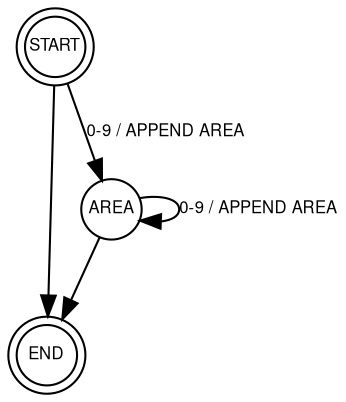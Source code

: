 digraph instruction_size {
	
    fontname="Helvetica,Arial,sans-serif"
	
    node [fontname="Helvetica,Arial,sans-serif", fontsize=8, width=0.4, fixedsize=true]
	edge [fontname="Helvetica,Arial,sans-serif", fontsize=8, len=2.2]
	
    rankdir=TB

	node [shape = doublecircle]
    
    START, END
	
    node [shape = circle]
    
    START -> AREA [label="0-9 / APPEND AREA"]
    START -> END

    AREA -> AREA [label="0-9 / APPEND AREA"]
    AREA -> END 
}
